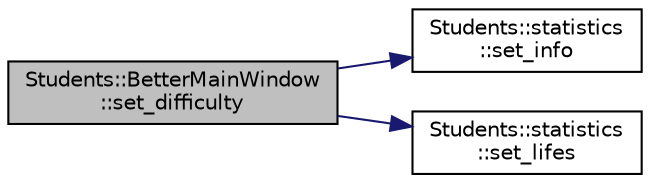 digraph "Students::BetterMainWindow::set_difficulty"
{
 // LATEX_PDF_SIZE
  edge [fontname="Helvetica",fontsize="10",labelfontname="Helvetica",labelfontsize="10"];
  node [fontname="Helvetica",fontsize="10",shape=record];
  rankdir="LR";
  Node1 [label="Students::BetterMainWindow\l::set_difficulty",height=0.2,width=0.4,color="black", fillcolor="grey75", style="filled", fontcolor="black",tooltip="conneceted to startwindow info_set"];
  Node1 -> Node2 [color="midnightblue",fontsize="10",style="solid",fontname="Helvetica"];
  Node2 [label="Students::statistics\l::set_info",height=0.2,width=0.4,color="black", fillcolor="white", style="filled",URL="$class_students_1_1statistics.html#a1b2c02d25f8d791d1556a457fc2947f5",tooltip=" "];
  Node1 -> Node3 [color="midnightblue",fontsize="10",style="solid",fontname="Helvetica"];
  Node3 [label="Students::statistics\l::set_lifes",height=0.2,width=0.4,color="black", fillcolor="white", style="filled",URL="$class_students_1_1statistics.html#ad8da4cec13c2bdfa3a0dcd9cb5bf8733",tooltip=" "];
}
